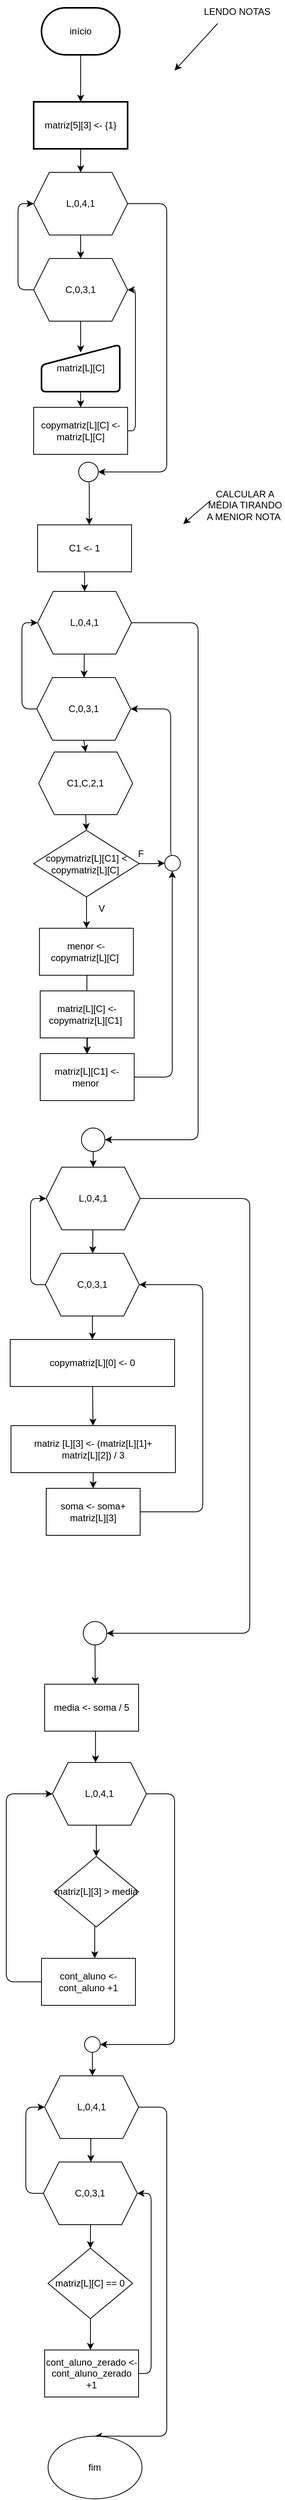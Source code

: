 <mxfile>
    <diagram id="aOdc6_4S75V9nIQuaGPx" name="Page-1">
        <mxGraphModel dx="766" dy="479" grid="1" gridSize="10" guides="1" tooltips="1" connect="1" arrows="1" fold="1" page="1" pageScale="1" pageWidth="850" pageHeight="1100" math="0" shadow="0">
            <root>
                <mxCell id="0"/>
                <mxCell id="1" parent="0"/>
                <mxCell id="4" value="" style="edgeStyle=none;html=1;" parent="1" source="2" target="3" edge="1">
                    <mxGeometry relative="1" as="geometry"/>
                </mxCell>
                <mxCell id="2" value="início" style="strokeWidth=2;html=1;shape=mxgraph.flowchart.terminator;whiteSpace=wrap;" parent="1" vertex="1">
                    <mxGeometry x="280" y="30" width="100" height="60" as="geometry"/>
                </mxCell>
                <mxCell id="6" value="" style="edgeStyle=none;html=1;" parent="1" source="3" target="5" edge="1">
                    <mxGeometry relative="1" as="geometry"/>
                </mxCell>
                <mxCell id="3" value="matriz[5][3] &amp;lt;- {1}" style="whiteSpace=wrap;html=1;strokeWidth=2;" parent="1" vertex="1">
                    <mxGeometry x="270" y="150" width="120" height="60" as="geometry"/>
                </mxCell>
                <mxCell id="8" value="" style="edgeStyle=none;html=1;" parent="1" source="5" target="7" edge="1">
                    <mxGeometry relative="1" as="geometry"/>
                </mxCell>
                <mxCell id="37" style="edgeStyle=elbowEdgeStyle;html=1;exitX=1;exitY=0.5;exitDx=0;exitDy=0;entryX=1;entryY=0.5;entryDx=0;entryDy=0;" parent="1" source="5" target="59" edge="1">
                    <mxGeometry relative="1" as="geometry">
                        <Array as="points">
                            <mxPoint x="440" y="480"/>
                            <mxPoint x="440" y="490"/>
                        </Array>
                    </mxGeometry>
                </mxCell>
                <mxCell id="5" value="L,0,4,1" style="shape=hexagon;perimeter=hexagonPerimeter2;whiteSpace=wrap;html=1;fixedSize=1;" parent="1" vertex="1">
                    <mxGeometry x="270" y="240" width="120" height="80" as="geometry"/>
                </mxCell>
                <mxCell id="9" style="edgeStyle=none;html=1;" parent="1" source="7" edge="1">
                    <mxGeometry relative="1" as="geometry">
                        <mxPoint x="330" y="470" as="targetPoint"/>
                    </mxGeometry>
                </mxCell>
                <mxCell id="34" style="edgeStyle=elbowEdgeStyle;html=1;exitX=0;exitY=0.5;exitDx=0;exitDy=0;entryX=0;entryY=0.5;entryDx=0;entryDy=0;" parent="1" source="7" target="5" edge="1">
                    <mxGeometry relative="1" as="geometry">
                        <Array as="points">
                            <mxPoint x="250" y="330"/>
                        </Array>
                    </mxGeometry>
                </mxCell>
                <mxCell id="7" value="C,0,3,1" style="shape=hexagon;perimeter=hexagonPerimeter2;whiteSpace=wrap;html=1;fixedSize=1;" parent="1" vertex="1">
                    <mxGeometry x="270" y="350" width="120" height="80" as="geometry"/>
                </mxCell>
                <mxCell id="33" style="edgeStyle=elbowEdgeStyle;html=1;exitX=1;exitY=0.5;exitDx=0;exitDy=0;entryX=1;entryY=0.5;entryDx=0;entryDy=0;" parent="1" source="158" target="7" edge="1">
                    <mxGeometry relative="1" as="geometry">
                        <Array as="points">
                            <mxPoint x="400" y="440"/>
                        </Array>
                    </mxGeometry>
                </mxCell>
                <mxCell id="161" value="" style="edgeStyle=elbowEdgeStyle;html=1;" parent="1" source="10" target="158" edge="1">
                    <mxGeometry relative="1" as="geometry"/>
                </mxCell>
                <mxCell id="10" value="matriz[L][C]" style="html=1;strokeWidth=2;shape=manualInput;whiteSpace=wrap;rounded=1;size=26;arcSize=11;" parent="1" vertex="1">
                    <mxGeometry x="280" y="460" width="100" height="60" as="geometry"/>
                </mxCell>
                <mxCell id="12" value="LENDO NOTAS" style="text;html=1;strokeColor=none;fillColor=none;align=center;verticalAlign=middle;whiteSpace=wrap;rounded=0;" parent="1" vertex="1">
                    <mxGeometry x="480" y="20" width="100" height="30" as="geometry"/>
                </mxCell>
                <mxCell id="17" value="" style="endArrow=classic;html=1;exitX=0.25;exitY=1;exitDx=0;exitDy=0;" parent="1" source="12" edge="1">
                    <mxGeometry width="50" height="50" relative="1" as="geometry">
                        <mxPoint x="500" y="170" as="sourcePoint"/>
                        <mxPoint x="450" y="110" as="targetPoint"/>
                    </mxGeometry>
                </mxCell>
                <mxCell id="21" value="CALCULAR A MÉDIA TIRANDO A MENIOR NOTA&amp;nbsp;" style="text;html=1;strokeColor=none;fillColor=none;align=center;verticalAlign=middle;whiteSpace=wrap;rounded=0;" parent="1" vertex="1">
                    <mxGeometry x="490" y="650" width="100" height="30" as="geometry"/>
                </mxCell>
                <mxCell id="22" value="" style="endArrow=classic;html=1;exitX=0.25;exitY=1;exitDx=0;exitDy=0;" parent="1" edge="1">
                    <mxGeometry width="50" height="50" relative="1" as="geometry">
                        <mxPoint x="496" y="659" as="sourcePoint"/>
                        <mxPoint x="461" y="689" as="targetPoint"/>
                    </mxGeometry>
                </mxCell>
                <mxCell id="121" value="" style="edgeStyle=none;html=1;" parent="1" source="36" target="120" edge="1">
                    <mxGeometry relative="1" as="geometry"/>
                </mxCell>
                <mxCell id="225" style="edgeStyle=elbowEdgeStyle;html=1;exitX=1;exitY=0.5;exitDx=0;exitDy=0;entryX=1;entryY=0.5;entryDx=0;entryDy=0;" parent="1" source="36" target="223" edge="1">
                    <mxGeometry relative="1" as="geometry">
                        <Array as="points">
                            <mxPoint x="480" y="1460"/>
                        </Array>
                    </mxGeometry>
                </mxCell>
                <mxCell id="36" value="L,0,4,1" style="shape=hexagon;perimeter=hexagonPerimeter2;whiteSpace=wrap;html=1;fixedSize=1;" parent="1" vertex="1">
                    <mxGeometry x="275" y="775" width="120" height="80" as="geometry"/>
                </mxCell>
                <mxCell id="181" style="edgeStyle=elbowEdgeStyle;html=1;exitX=0.5;exitY=1;exitDx=0;exitDy=0;entryX=0.558;entryY=0;entryDx=0;entryDy=0;entryPerimeter=0;" parent="1" source="59" target="173" edge="1">
                    <mxGeometry relative="1" as="geometry"/>
                </mxCell>
                <mxCell id="59" value="" style="ellipse;whiteSpace=wrap;html=1;aspect=fixed;" parent="1" vertex="1">
                    <mxGeometry x="327.5" y="610" width="25" height="25" as="geometry"/>
                </mxCell>
                <mxCell id="115" value="" style="edgeStyle=elbowEdgeStyle;html=1;" parent="1" source="62" target="114" edge="1">
                    <mxGeometry relative="1" as="geometry"/>
                </mxCell>
                <mxCell id="62" value="matriz [L][3] &amp;lt;- (matriz[L][1]+&lt;br&gt;matriz[L][2]) / 3" style="rounded=0;whiteSpace=wrap;html=1;" parent="1" vertex="1">
                    <mxGeometry x="241" y="1840" width="210" height="60" as="geometry"/>
                </mxCell>
                <mxCell id="221" value="" style="edgeStyle=elbowEdgeStyle;html=1;" parent="1" source="96" target="101" edge="1">
                    <mxGeometry relative="1" as="geometry"/>
                </mxCell>
                <mxCell id="96" value="media &amp;lt;- soma / 5" style="whiteSpace=wrap;html=1;" parent="1" vertex="1">
                    <mxGeometry x="284" y="2170" width="120" height="60" as="geometry"/>
                </mxCell>
                <mxCell id="104" value="" style="edgeStyle=elbowEdgeStyle;html=1;" parent="1" source="101" target="106" edge="1">
                    <mxGeometry relative="1" as="geometry">
                        <mxPoint x="354" y="2130" as="targetPoint"/>
                    </mxGeometry>
                </mxCell>
                <mxCell id="243" style="edgeStyle=elbowEdgeStyle;html=1;exitX=1;exitY=0.5;exitDx=0;exitDy=0;" parent="1" source="101" target="241" edge="1">
                    <mxGeometry relative="1" as="geometry">
                        <Array as="points">
                            <mxPoint x="450" y="2470"/>
                        </Array>
                    </mxGeometry>
                </mxCell>
                <mxCell id="101" value="L,0,4,1" style="shape=hexagon;perimeter=hexagonPerimeter2;whiteSpace=wrap;html=1;fixedSize=1;" parent="1" vertex="1">
                    <mxGeometry x="294" y="2270" width="120" height="80" as="geometry"/>
                </mxCell>
                <mxCell id="108" value="" style="edgeStyle=elbowEdgeStyle;html=1;" parent="1" source="106" target="107" edge="1">
                    <mxGeometry relative="1" as="geometry"/>
                </mxCell>
                <mxCell id="106" value="matriz[L][3] &amp;gt; media" style="rhombus;whiteSpace=wrap;html=1;" parent="1" vertex="1">
                    <mxGeometry x="296" y="2390" width="108" height="90" as="geometry"/>
                </mxCell>
                <mxCell id="109" style="edgeStyle=elbowEdgeStyle;html=1;exitX=0;exitY=0.5;exitDx=0;exitDy=0;entryX=0;entryY=0.5;entryDx=0;entryDy=0;" parent="1" source="107" target="101" edge="1">
                    <mxGeometry relative="1" as="geometry">
                        <Array as="points">
                            <mxPoint x="235" y="2150"/>
                        </Array>
                    </mxGeometry>
                </mxCell>
                <mxCell id="107" value="cont_aluno &amp;lt;- cont_aluno +1" style="whiteSpace=wrap;html=1;" parent="1" vertex="1">
                    <mxGeometry x="280" y="2520" width="120" height="60" as="geometry"/>
                </mxCell>
                <mxCell id="216" style="edgeStyle=elbowEdgeStyle;html=1;exitX=1;exitY=0.5;exitDx=0;exitDy=0;entryX=1;entryY=0.5;entryDx=0;entryDy=0;" parent="1" source="114" target="208" edge="1">
                    <mxGeometry relative="1" as="geometry">
                        <Array as="points">
                            <mxPoint x="486" y="1810"/>
                        </Array>
                    </mxGeometry>
                </mxCell>
                <mxCell id="114" value="soma &amp;lt;- soma+ matriz[L][3]" style="whiteSpace=wrap;html=1;rounded=0;" parent="1" vertex="1">
                    <mxGeometry x="286" y="1920" width="120" height="60" as="geometry"/>
                </mxCell>
                <mxCell id="199" style="edgeStyle=elbowEdgeStyle;html=1;exitX=0;exitY=0.5;exitDx=0;exitDy=0;entryX=0;entryY=0.5;entryDx=0;entryDy=0;" parent="1" source="120" target="36" edge="1">
                    <mxGeometry relative="1" as="geometry">
                        <Array as="points">
                            <mxPoint x="255" y="850"/>
                        </Array>
                    </mxGeometry>
                </mxCell>
                <mxCell id="247" style="edgeStyle=none;html=1;exitX=0.5;exitY=1;exitDx=0;exitDy=0;entryX=0.5;entryY=0;entryDx=0;entryDy=0;" edge="1" parent="1" source="120" target="246">
                    <mxGeometry relative="1" as="geometry"/>
                </mxCell>
                <mxCell id="120" value="C,0,3,1" style="shape=hexagon;perimeter=hexagonPerimeter2;whiteSpace=wrap;html=1;fixedSize=1;" parent="1" vertex="1">
                    <mxGeometry x="274" y="885" width="120" height="80" as="geometry"/>
                </mxCell>
                <mxCell id="158" value="copymatriz[L][C] &amp;lt;- matriz[L][C]" style="rounded=0;whiteSpace=wrap;html=1;" parent="1" vertex="1">
                    <mxGeometry x="270" y="540" width="120" height="60" as="geometry"/>
                </mxCell>
                <mxCell id="194" value="" style="edgeStyle=elbowEdgeStyle;html=1;" parent="1" source="118" target="185" edge="1">
                    <mxGeometry relative="1" as="geometry"/>
                </mxCell>
                <mxCell id="202" value="" style="edgeStyle=elbowEdgeStyle;html=1;" parent="1" source="118" target="201" edge="1">
                    <mxGeometry relative="1" as="geometry"/>
                </mxCell>
                <mxCell id="118" value="copymatriz[L][C1] &amp;lt; copymatriz[L][C]&amp;nbsp;" style="rhombus;whiteSpace=wrap;html=1;" parent="1" vertex="1">
                    <mxGeometry x="270" y="1080" width="134.75" height="85" as="geometry"/>
                </mxCell>
                <mxCell id="175" value="" style="edgeStyle=elbowEdgeStyle;html=1;" parent="1" source="173" target="36" edge="1">
                    <mxGeometry relative="1" as="geometry"/>
                </mxCell>
                <mxCell id="173" value="C1 &amp;lt;- 1" style="rounded=0;whiteSpace=wrap;html=1;" parent="1" vertex="1">
                    <mxGeometry x="275" y="690" width="120" height="60" as="geometry"/>
                </mxCell>
                <mxCell id="189" value="" style="edgeStyle=elbowEdgeStyle;html=1;" parent="1" source="185" target="188" edge="1">
                    <mxGeometry relative="1" as="geometry"/>
                </mxCell>
                <mxCell id="185" value="menor &amp;lt;- copymatriz[L][C]&amp;nbsp;" style="rounded=0;whiteSpace=wrap;html=1;" parent="1" vertex="1">
                    <mxGeometry x="277.37" y="1205" width="120" height="60" as="geometry"/>
                </mxCell>
                <mxCell id="190" value="" style="edgeStyle=elbowEdgeStyle;html=1;" parent="1" source="187" target="188" edge="1">
                    <mxGeometry relative="1" as="geometry"/>
                </mxCell>
                <mxCell id="187" value="matriz[L][C] &amp;lt;- copymatriz[L][C1]&amp;nbsp;" style="rounded=0;whiteSpace=wrap;html=1;" parent="1" vertex="1">
                    <mxGeometry x="278.37" y="1285" width="120" height="60" as="geometry"/>
                </mxCell>
                <mxCell id="250" style="edgeStyle=elbowEdgeStyle;html=1;exitX=1;exitY=0.5;exitDx=0;exitDy=0;entryX=0.5;entryY=1;entryDx=0;entryDy=0;" edge="1" parent="1" source="188" target="201">
                    <mxGeometry relative="1" as="geometry">
                        <Array as="points">
                            <mxPoint x="447" y="1260"/>
                        </Array>
                    </mxGeometry>
                </mxCell>
                <mxCell id="188" value="matriz[L][C1] &amp;lt;- menor&amp;nbsp;" style="rounded=0;whiteSpace=wrap;html=1;" parent="1" vertex="1">
                    <mxGeometry x="278.37" y="1365" width="120" height="60" as="geometry"/>
                </mxCell>
                <mxCell id="200" value="V" style="text;html=1;strokeColor=none;fillColor=none;align=center;verticalAlign=middle;whiteSpace=wrap;rounded=0;" parent="1" vertex="1">
                    <mxGeometry x="327.37" y="1165" width="60" height="30" as="geometry"/>
                </mxCell>
                <mxCell id="203" style="edgeStyle=elbowEdgeStyle;html=1;exitX=0.5;exitY=0;exitDx=0;exitDy=0;" parent="1" source="201" target="120" edge="1">
                    <mxGeometry relative="1" as="geometry">
                        <Array as="points">
                            <mxPoint x="445" y="980"/>
                        </Array>
                    </mxGeometry>
                </mxCell>
                <mxCell id="201" value="" style="ellipse;whiteSpace=wrap;html=1;aspect=fixed;" parent="1" vertex="1">
                    <mxGeometry x="437.37" y="1112" width="20" height="20" as="geometry"/>
                </mxCell>
                <mxCell id="204" value="F" style="text;html=1;strokeColor=none;fillColor=none;align=center;verticalAlign=middle;whiteSpace=wrap;rounded=0;" parent="1" vertex="1">
                    <mxGeometry x="377.37" y="1095" width="60" height="30" as="geometry"/>
                </mxCell>
                <mxCell id="205" value="" style="edgeStyle=none;html=1;" parent="1" source="206" target="208" edge="1">
                    <mxGeometry relative="1" as="geometry"/>
                </mxCell>
                <mxCell id="220" style="edgeStyle=elbowEdgeStyle;html=1;exitX=1;exitY=0.5;exitDx=0;exitDy=0;entryX=1;entryY=0.5;entryDx=0;entryDy=0;" parent="1" source="206" target="218" edge="1">
                    <mxGeometry relative="1" as="geometry">
                        <Array as="points">
                            <mxPoint x="546" y="1710"/>
                        </Array>
                    </mxGeometry>
                </mxCell>
                <mxCell id="206" value="L,0,4,1" style="shape=hexagon;perimeter=hexagonPerimeter2;whiteSpace=wrap;html=1;fixedSize=1;" parent="1" vertex="1">
                    <mxGeometry x="286" y="1510" width="120" height="80" as="geometry"/>
                </mxCell>
                <mxCell id="207" style="edgeStyle=elbowEdgeStyle;html=1;exitX=0;exitY=0.5;exitDx=0;exitDy=0;entryX=0;entryY=0.5;entryDx=0;entryDy=0;" parent="1" source="208" target="206" edge="1">
                    <mxGeometry relative="1" as="geometry">
                        <Array as="points">
                            <mxPoint x="266" y="1585"/>
                        </Array>
                    </mxGeometry>
                </mxCell>
                <mxCell id="215" value="" style="edgeStyle=none;html=1;" parent="1" source="208" target="213" edge="1">
                    <mxGeometry relative="1" as="geometry"/>
                </mxCell>
                <mxCell id="208" value="C,0,3,1" style="shape=hexagon;perimeter=hexagonPerimeter2;whiteSpace=wrap;html=1;fixedSize=1;" parent="1" vertex="1">
                    <mxGeometry x="285" y="1620" width="120" height="80" as="geometry"/>
                </mxCell>
                <mxCell id="214" value="" style="edgeStyle=none;html=1;" parent="1" source="213" target="62" edge="1">
                    <mxGeometry relative="1" as="geometry"/>
                </mxCell>
                <mxCell id="213" value="copymatriz[L][0] &amp;lt;- 0" style="rounded=0;whiteSpace=wrap;html=1;" parent="1" vertex="1">
                    <mxGeometry x="240" y="1730" width="210" height="60" as="geometry"/>
                </mxCell>
                <mxCell id="222" value="" style="edgeStyle=elbowEdgeStyle;html=1;" parent="1" source="218" target="96" edge="1">
                    <mxGeometry relative="1" as="geometry"/>
                </mxCell>
                <mxCell id="218" value="" style="ellipse;whiteSpace=wrap;html=1;aspect=fixed;" parent="1" vertex="1">
                    <mxGeometry x="333.38" y="2090" width="30" height="30" as="geometry"/>
                </mxCell>
                <mxCell id="224" value="" style="edgeStyle=elbowEdgeStyle;html=1;" parent="1" source="223" target="206" edge="1">
                    <mxGeometry relative="1" as="geometry"/>
                </mxCell>
                <mxCell id="223" value="" style="ellipse;whiteSpace=wrap;html=1;aspect=fixed;" parent="1" vertex="1">
                    <mxGeometry x="331" y="1460" width="30" height="30" as="geometry"/>
                </mxCell>
                <mxCell id="235" value="" style="edgeStyle=elbowEdgeStyle;html=1;" parent="1" source="229" target="234" edge="1">
                    <mxGeometry relative="1" as="geometry"/>
                </mxCell>
                <mxCell id="245" style="edgeStyle=elbowEdgeStyle;html=1;exitX=1;exitY=0.5;exitDx=0;exitDy=0;entryX=0.5;entryY=0;entryDx=0;entryDy=0;elbow=vertical;" parent="1" source="229" target="244" edge="1">
                    <mxGeometry relative="1" as="geometry">
                        <Array as="points">
                            <mxPoint x="440" y="2980"/>
                            <mxPoint x="344" y="3100"/>
                            <mxPoint x="450" y="3050"/>
                            <mxPoint x="430" y="3100"/>
                            <mxPoint x="380" y="2940"/>
                        </Array>
                    </mxGeometry>
                </mxCell>
                <mxCell id="229" value="L,0,4,1" style="shape=hexagon;perimeter=hexagonPerimeter2;whiteSpace=wrap;html=1;fixedSize=1;" parent="1" vertex="1">
                    <mxGeometry x="284" y="2670" width="120" height="80" as="geometry"/>
                </mxCell>
                <mxCell id="236" value="" style="edgeStyle=elbowEdgeStyle;html=1;" parent="1" source="231" target="233" edge="1">
                    <mxGeometry relative="1" as="geometry"/>
                </mxCell>
                <mxCell id="231" value="matriz[L][C] == 0" style="rhombus;whiteSpace=wrap;html=1;" parent="1" vertex="1">
                    <mxGeometry x="288.38" y="2890" width="108" height="90" as="geometry"/>
                </mxCell>
                <mxCell id="239" style="edgeStyle=elbowEdgeStyle;html=1;exitX=1;exitY=0.5;exitDx=0;exitDy=0;entryX=1;entryY=0.5;entryDx=0;entryDy=0;" parent="1" source="233" target="234" edge="1">
                    <mxGeometry relative="1" as="geometry">
                        <Array as="points">
                            <mxPoint x="420" y="2880"/>
                        </Array>
                    </mxGeometry>
                </mxCell>
                <mxCell id="233" value="cont_aluno_zerado &amp;lt;- cont_aluno_zerado +1" style="whiteSpace=wrap;html=1;" parent="1" vertex="1">
                    <mxGeometry x="284" y="3020" width="120" height="60" as="geometry"/>
                </mxCell>
                <mxCell id="237" value="" style="edgeStyle=elbowEdgeStyle;html=1;" parent="1" source="234" target="231" edge="1">
                    <mxGeometry relative="1" as="geometry"/>
                </mxCell>
                <mxCell id="238" style="edgeStyle=elbowEdgeStyle;html=1;exitX=0;exitY=0.5;exitDx=0;exitDy=0;entryX=0;entryY=0.5;entryDx=0;entryDy=0;" parent="1" source="234" target="229" edge="1">
                    <mxGeometry relative="1" as="geometry">
                        <Array as="points">
                            <mxPoint x="260" y="2760"/>
                        </Array>
                    </mxGeometry>
                </mxCell>
                <mxCell id="234" value="C,0,3,1" style="shape=hexagon;perimeter=hexagonPerimeter2;whiteSpace=wrap;html=1;fixedSize=1;" parent="1" vertex="1">
                    <mxGeometry x="282.38" y="2780" width="120" height="80" as="geometry"/>
                </mxCell>
                <mxCell id="242" value="" style="edgeStyle=elbowEdgeStyle;html=1;" parent="1" source="241" target="229" edge="1">
                    <mxGeometry relative="1" as="geometry"/>
                </mxCell>
                <mxCell id="241" value="" style="ellipse;whiteSpace=wrap;html=1;aspect=fixed;" parent="1" vertex="1">
                    <mxGeometry x="335" y="2620" width="20" height="20" as="geometry"/>
                </mxCell>
                <mxCell id="244" value="fim" style="ellipse;whiteSpace=wrap;html=1;" parent="1" vertex="1">
                    <mxGeometry x="288.38" y="3130" width="120" height="80" as="geometry"/>
                </mxCell>
                <mxCell id="248" style="edgeStyle=none;html=1;exitX=0.5;exitY=1;exitDx=0;exitDy=0;entryX=0.5;entryY=0;entryDx=0;entryDy=0;" edge="1" parent="1" source="246" target="118">
                    <mxGeometry relative="1" as="geometry"/>
                </mxCell>
                <mxCell id="246" value="C1,C,2,1" style="shape=hexagon;perimeter=hexagonPerimeter2;whiteSpace=wrap;html=1;fixedSize=1;" vertex="1" parent="1">
                    <mxGeometry x="276.38" y="980" width="120" height="80" as="geometry"/>
                </mxCell>
            </root>
        </mxGraphModel>
    </diagram>
</mxfile>
